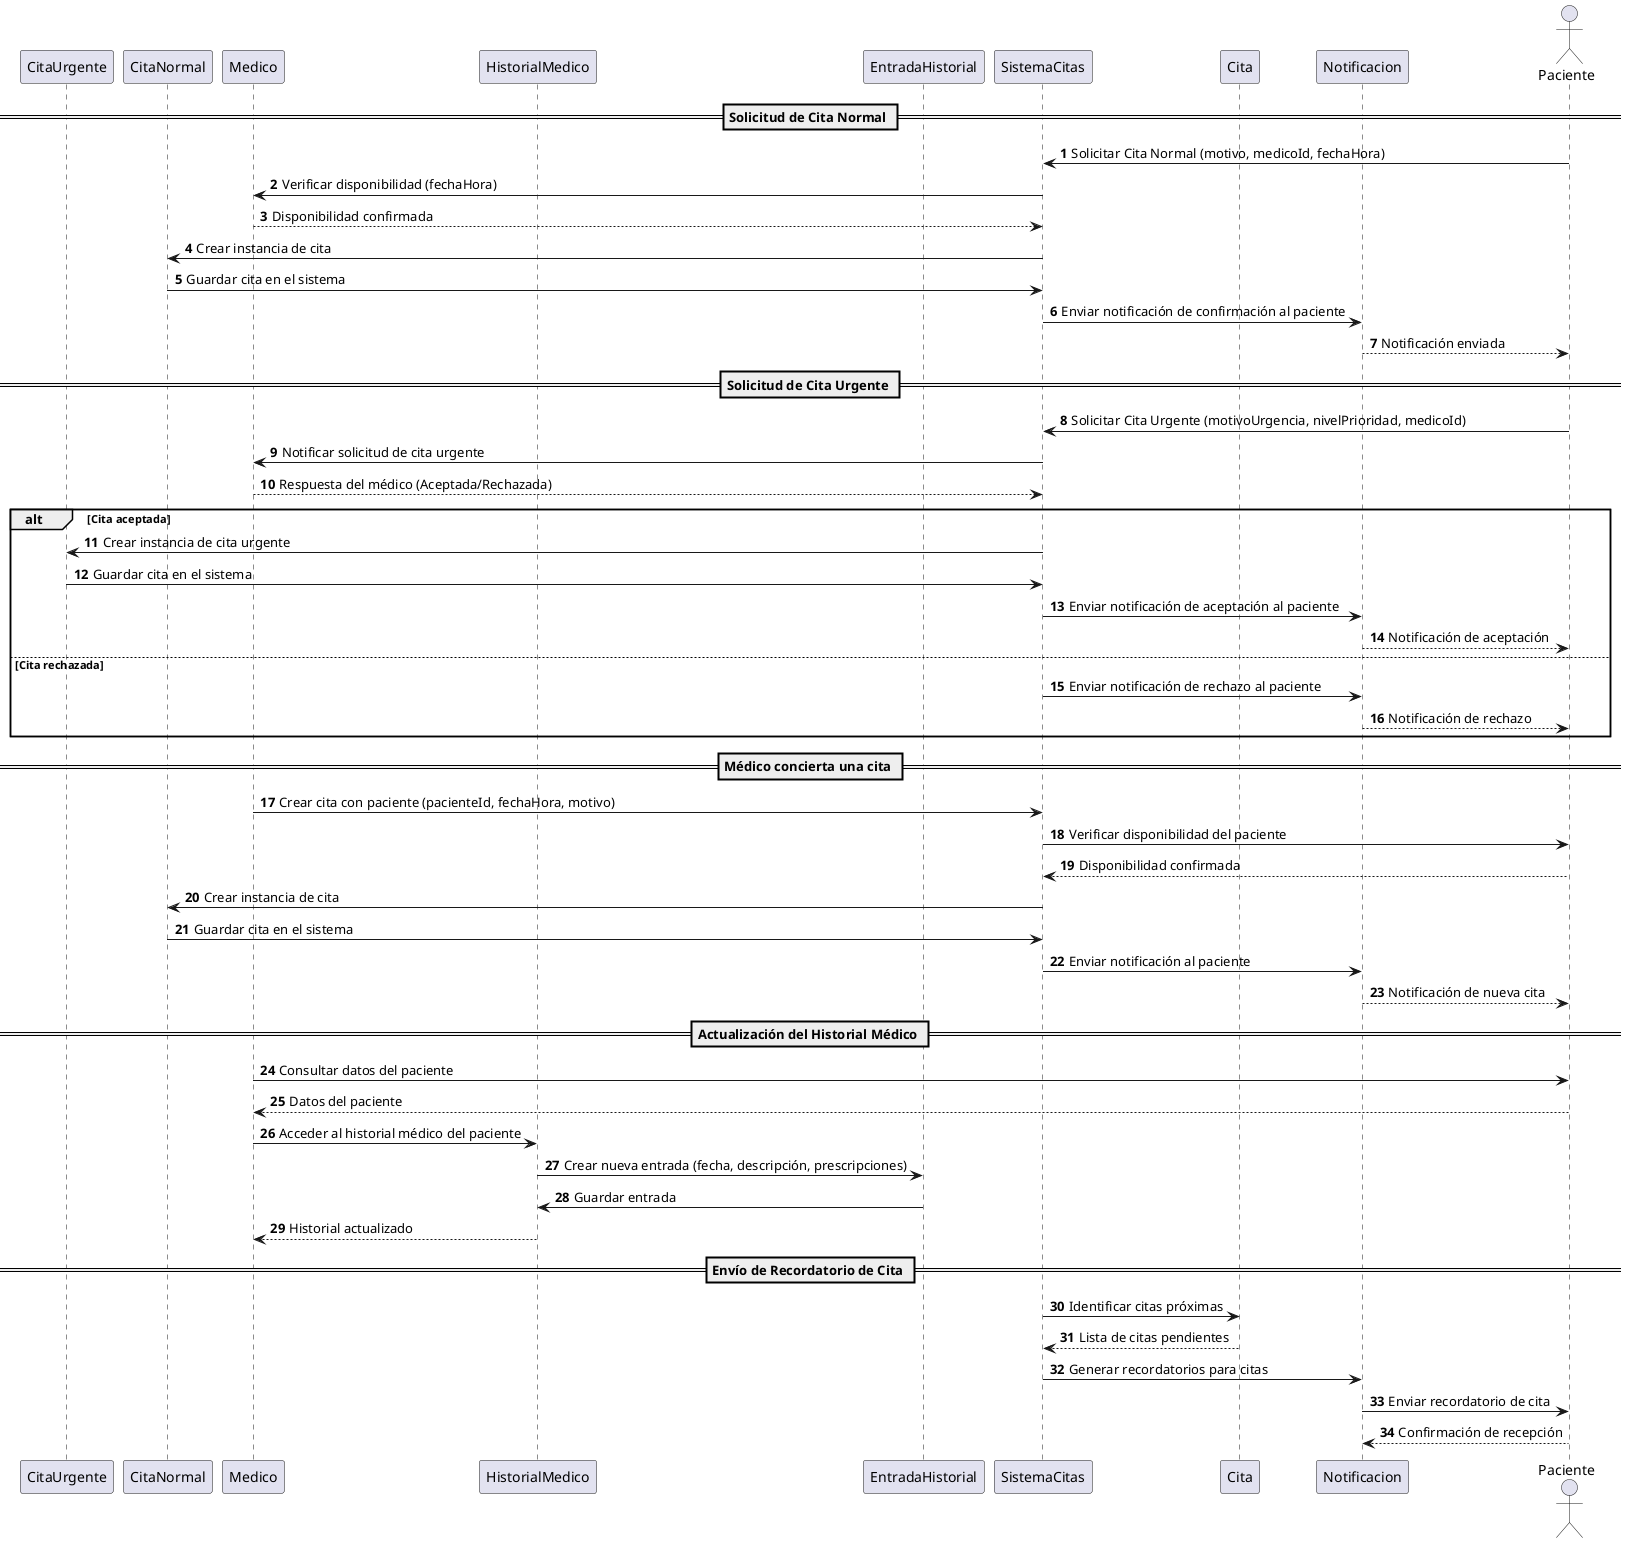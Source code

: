 @startuml
autonumber

== Solicitud de Cita Normal ==
actor Paciente
participant SistemaCitas
participant CitaNormal
participant Medico
participant Notificacion

Paciente -> SistemaCitas: Solicitar Cita Normal (motivo, medicoId, fechaHora)
SistemaCitas -> Medico: Verificar disponibilidad (fechaHora)
Medico --> SistemaCitas: Disponibilidad confirmada
SistemaCitas -> CitaNormal: Crear instancia de cita
CitaNormal -> SistemaCitas: Guardar cita en el sistema
SistemaCitas -> Notificacion: Enviar notificación de confirmación al paciente
Notificacion --> Paciente: Notificación enviada

== Solicitud de Cita Urgente ==
actor Paciente
participant SistemaCitas
participant CitaUrgente
participant Medico
participant Notificacion

Paciente -> SistemaCitas: Solicitar Cita Urgente (motivoUrgencia, nivelPrioridad, medicoId)
SistemaCitas -> Medico: Notificar solicitud de cita urgente
Medico --> SistemaCitas: Respuesta del médico (Aceptada/Rechazada)
alt Cita aceptada
    SistemaCitas -> CitaUrgente: Crear instancia de cita urgente
    CitaUrgente -> SistemaCitas: Guardar cita en el sistema
    SistemaCitas -> Notificacion: Enviar notificación de aceptación al paciente
    Notificacion --> Paciente: Notificación de aceptación
else Cita rechazada
    SistemaCitas -> Notificacion: Enviar notificación de rechazo al paciente
    Notificacion --> Paciente: Notificación de rechazo
end

== Médico concierta una cita ==
actor Medico
participant SistemaCitas
participant Paciente
participant CitaNormal
participant Notificacion

Medico -> SistemaCitas: Crear cita con paciente (pacienteId, fechaHora, motivo)
SistemaCitas -> Paciente: Verificar disponibilidad del paciente
Paciente --> SistemaCitas: Disponibilidad confirmada
SistemaCitas -> CitaNormal: Crear instancia de cita
CitaNormal -> SistemaCitas: Guardar cita en el sistema
SistemaCitas -> Notificacion: Enviar notificación al paciente
Notificacion --> Paciente: Notificación de nueva cita

== Actualización del Historial Médico ==
actor Medico
participant Paciente
participant HistorialMedico
participant EntradaHistorial

Medico -> Paciente: Consultar datos del paciente
Paciente --> Medico: Datos del paciente
Medico -> HistorialMedico: Acceder al historial médico del paciente
HistorialMedico -> EntradaHistorial: Crear nueva entrada (fecha, descripción, prescripciones)
EntradaHistorial -> HistorialMedico: Guardar entrada
HistorialMedico --> Medico: Historial actualizado

== Envío de Recordatorio de Cita ==
actor SistemaCitas
participant Cita
participant Notificacion
participant Paciente

SistemaCitas -> Cita: Identificar citas próximas
Cita --> SistemaCitas: Lista de citas pendientes
SistemaCitas -> Notificacion: Generar recordatorios para citas
Notificacion -> Paciente: Enviar recordatorio de cita
Paciente --> Notificacion: Confirmación de recepción

@enduml
